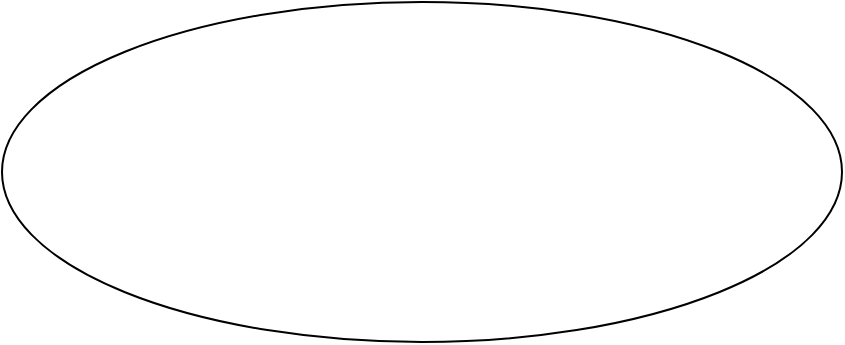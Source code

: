 <mxfile version="15.5.5" type="github">
  <diagram id="bhSa0v4UNwX1HyYs-XSp" name="Page-1">
    <mxGraphModel dx="1422" dy="882" grid="1" gridSize="10" guides="1" tooltips="1" connect="1" arrows="1" fold="1" page="1" pageScale="1" pageWidth="850" pageHeight="1100" math="0" shadow="0">
      <root>
        <mxCell id="0" />
        <mxCell id="1" parent="0" />
        <mxCell id="36AluFVrKr6tTMUFsFDL-3" value="" style="ellipse;whiteSpace=wrap;html=1;" vertex="1" parent="1">
          <mxGeometry x="390" y="40" width="420" height="170" as="geometry" />
        </mxCell>
      </root>
    </mxGraphModel>
  </diagram>
</mxfile>
